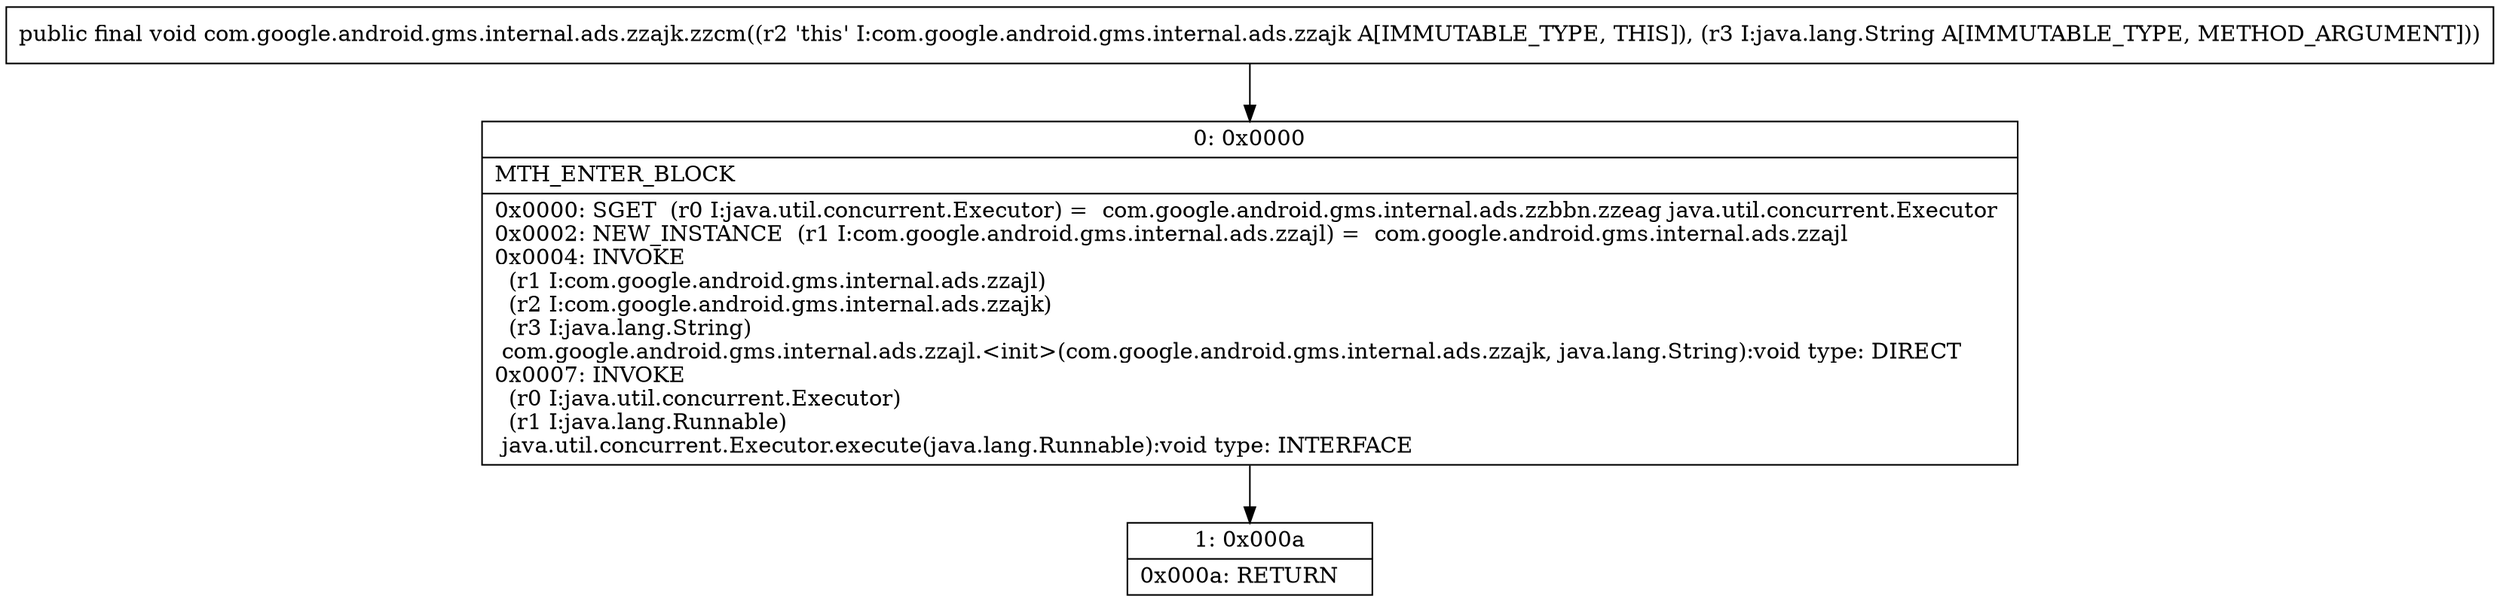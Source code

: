 digraph "CFG forcom.google.android.gms.internal.ads.zzajk.zzcm(Ljava\/lang\/String;)V" {
Node_0 [shape=record,label="{0\:\ 0x0000|MTH_ENTER_BLOCK\l|0x0000: SGET  (r0 I:java.util.concurrent.Executor) =  com.google.android.gms.internal.ads.zzbbn.zzeag java.util.concurrent.Executor \l0x0002: NEW_INSTANCE  (r1 I:com.google.android.gms.internal.ads.zzajl) =  com.google.android.gms.internal.ads.zzajl \l0x0004: INVOKE  \l  (r1 I:com.google.android.gms.internal.ads.zzajl)\l  (r2 I:com.google.android.gms.internal.ads.zzajk)\l  (r3 I:java.lang.String)\l com.google.android.gms.internal.ads.zzajl.\<init\>(com.google.android.gms.internal.ads.zzajk, java.lang.String):void type: DIRECT \l0x0007: INVOKE  \l  (r0 I:java.util.concurrent.Executor)\l  (r1 I:java.lang.Runnable)\l java.util.concurrent.Executor.execute(java.lang.Runnable):void type: INTERFACE \l}"];
Node_1 [shape=record,label="{1\:\ 0x000a|0x000a: RETURN   \l}"];
MethodNode[shape=record,label="{public final void com.google.android.gms.internal.ads.zzajk.zzcm((r2 'this' I:com.google.android.gms.internal.ads.zzajk A[IMMUTABLE_TYPE, THIS]), (r3 I:java.lang.String A[IMMUTABLE_TYPE, METHOD_ARGUMENT])) }"];
MethodNode -> Node_0;
Node_0 -> Node_1;
}

